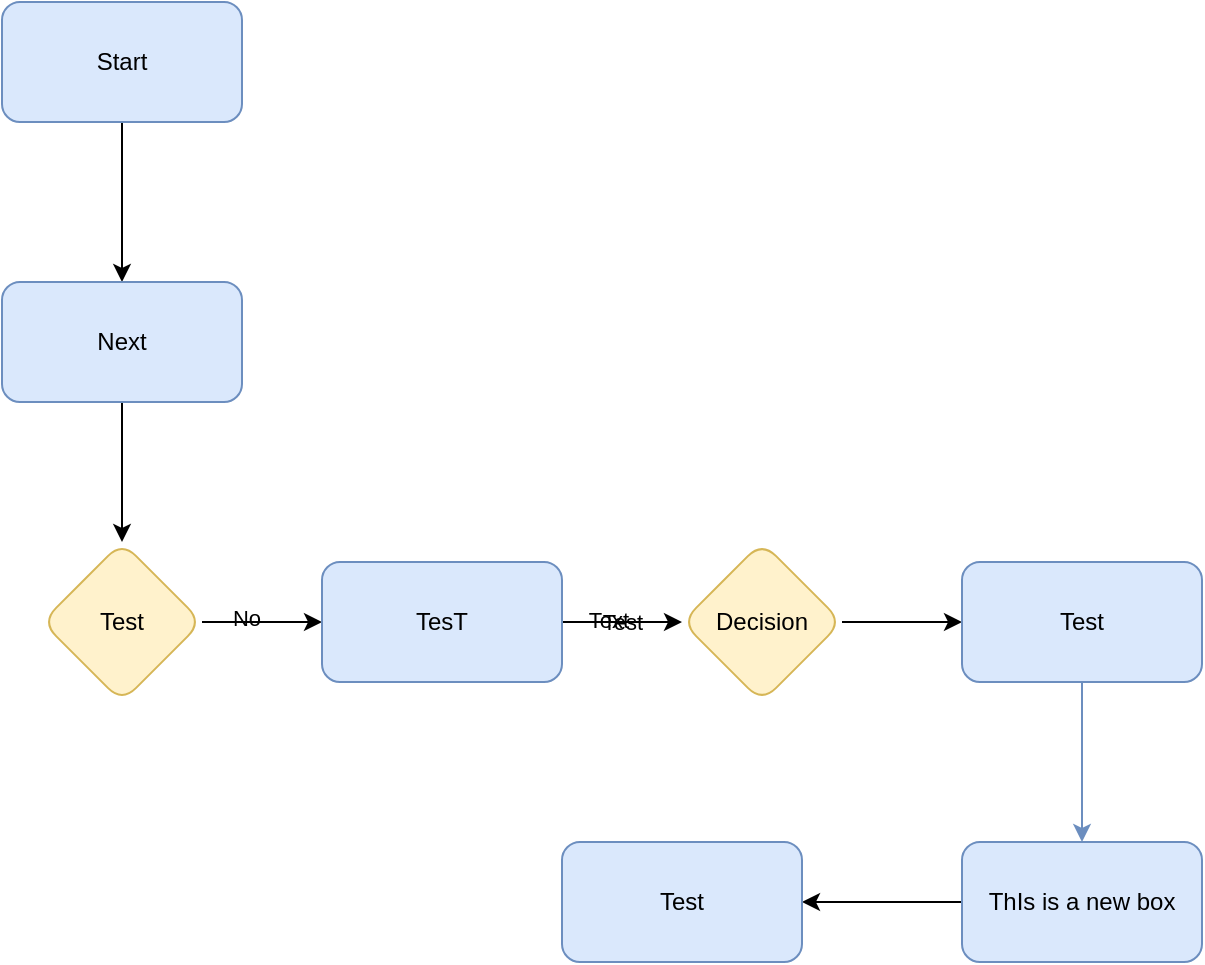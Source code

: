 <mxfile>
    <diagram id="pXEzVUeB5VhgA_4_Y6J9" name="Page-1">
        <mxGraphModel dx="702" dy="530" grid="1" gridSize="10" guides="1" tooltips="1" connect="1" arrows="1" fold="1" page="1" pageScale="1" pageWidth="850" pageHeight="1100" math="0" shadow="0">
            <root>
                <mxCell id="0"/>
                <mxCell id="1" parent="0"/>
                <mxCell id="4" value="" style="edgeStyle=none;html=1;labelBackgroundColor=none;fontColor=#000000;" parent="1" source="2" target="3" edge="1">
                    <mxGeometry relative="1" as="geometry"/>
                </mxCell>
                <mxCell id="2" value="Start" style="rounded=1;whiteSpace=wrap;html=1;fillColor=#dae8fc;strokeColor=#6c8ebf;labelBackgroundColor=none;fontColor=#000000;" parent="1" vertex="1">
                    <mxGeometry x="40" y="40" width="120" height="60" as="geometry"/>
                </mxCell>
                <mxCell id="6" value="" style="edgeStyle=none;html=1;labelBackgroundColor=none;fontColor=#000000;" parent="1" source="3" target="5" edge="1">
                    <mxGeometry relative="1" as="geometry"/>
                </mxCell>
                <mxCell id="3" value="Next" style="rounded=1;whiteSpace=wrap;html=1;fillColor=#dae8fc;strokeColor=#6c8ebf;labelBackgroundColor=none;fontColor=#000000;" parent="1" vertex="1">
                    <mxGeometry x="40" y="180" width="120" height="60" as="geometry"/>
                </mxCell>
                <mxCell id="8" value="" style="edgeStyle=none;html=1;labelBackgroundColor=none;fontColor=#000000;" parent="1" source="5" target="7" edge="1">
                    <mxGeometry relative="1" as="geometry"/>
                </mxCell>
                <mxCell id="9" value="No" style="edgeLabel;html=1;align=center;verticalAlign=middle;resizable=0;points=[];labelBackgroundColor=none;fontColor=#000000;" parent="8" vertex="1" connectable="0">
                    <mxGeometry x="-0.267" y="2" relative="1" as="geometry">
                        <mxPoint as="offset"/>
                    </mxGeometry>
                </mxCell>
                <mxCell id="5" value="Test" style="rhombus;whiteSpace=wrap;html=1;rounded=1;fillColor=#fff2cc;strokeColor=#d6b656;labelBackgroundColor=none;fontColor=#000000;" parent="1" vertex="1">
                    <mxGeometry x="60" y="310" width="80" height="80" as="geometry"/>
                </mxCell>
                <mxCell id="11" value="Test" style="edgeStyle=none;html=1;labelBackgroundColor=none;fontColor=#000000;" parent="1" source="7" target="10" edge="1">
                    <mxGeometry relative="1" as="geometry"/>
                </mxCell>
                <mxCell id="12" value="Text" style="edgeLabel;html=1;align=center;verticalAlign=middle;resizable=0;points=[];labelBackgroundColor=none;fontColor=#000000;" parent="11" vertex="1" connectable="0">
                    <mxGeometry x="-0.24" y="1" relative="1" as="geometry">
                        <mxPoint as="offset"/>
                    </mxGeometry>
                </mxCell>
                <mxCell id="7" value="TesT" style="whiteSpace=wrap;html=1;rounded=1;fillColor=#dae8fc;strokeColor=#6c8ebf;labelBackgroundColor=none;fontColor=#000000;" parent="1" vertex="1">
                    <mxGeometry x="200" y="320" width="120" height="60" as="geometry"/>
                </mxCell>
                <mxCell id="14" value="" style="edgeStyle=none;html=1;" edge="1" parent="1" source="10" target="13">
                    <mxGeometry relative="1" as="geometry"/>
                </mxCell>
                <mxCell id="10" value="Decision" style="rhombus;whiteSpace=wrap;html=1;rounded=1;fillColor=#fff2cc;strokeColor=#d6b656;labelBackgroundColor=none;fontColor=#000000;" parent="1" vertex="1">
                    <mxGeometry x="380" y="310" width="80" height="80" as="geometry"/>
                </mxCell>
                <mxCell id="16" value="" style="edgeStyle=none;html=1;fillColor=#dae8fc;strokeColor=#6c8ebf;fontColor=#000000;" edge="1" parent="1" source="13" target="15">
                    <mxGeometry relative="1" as="geometry"/>
                </mxCell>
                <mxCell id="13" value="Test" style="whiteSpace=wrap;html=1;fillColor=#dae8fc;strokeColor=#6c8ebf;rounded=1;labelBackgroundColor=none;fontColor=#000000;" vertex="1" parent="1">
                    <mxGeometry x="520" y="320" width="120" height="60" as="geometry"/>
                </mxCell>
                <mxCell id="18" value="" style="edgeStyle=none;html=1;fontColor=#000000;" edge="1" parent="1" source="15" target="17">
                    <mxGeometry relative="1" as="geometry"/>
                </mxCell>
                <mxCell id="15" value="ThIs is a new box" style="whiteSpace=wrap;html=1;fillColor=#dae8fc;strokeColor=#6c8ebf;rounded=1;labelBackgroundColor=none;fontColor=#000000;" vertex="1" parent="1">
                    <mxGeometry x="520" y="460" width="120" height="60" as="geometry"/>
                </mxCell>
                <mxCell id="17" value="Test" style="whiteSpace=wrap;html=1;fillColor=#dae8fc;strokeColor=#6c8ebf;fontColor=#000000;rounded=1;labelBackgroundColor=none;" vertex="1" parent="1">
                    <mxGeometry x="320" y="460" width="120" height="60" as="geometry"/>
                </mxCell>
            </root>
        </mxGraphModel>
    </diagram>
</mxfile>